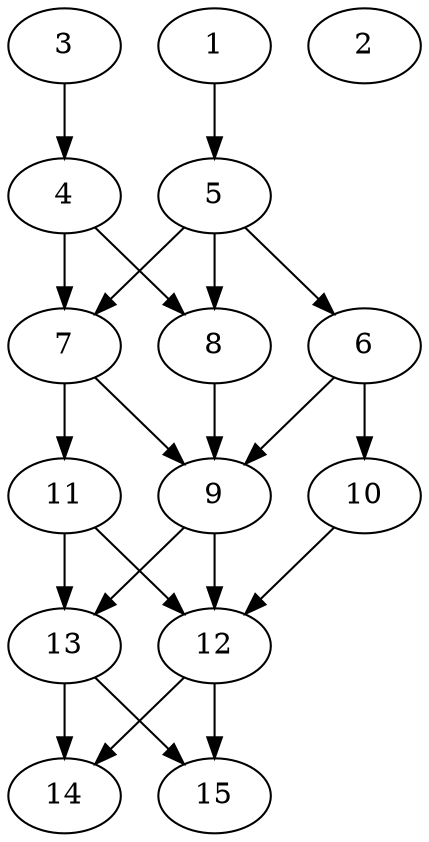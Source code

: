 // DAG automatically generated by daggen at Thu Oct  3 13:59:27 2019
// ./daggen --dot -n 15 --ccr 0.4 --fat 0.5 --regular 0.9 --density 0.9 --mindata 5242880 --maxdata 52428800 
digraph G {
  1 [size="68344320", alpha="0.05", expect_size="27337728"] 
  1 -> 5 [size ="27337728"]
  2 [size="60323840", alpha="0.14", expect_size="24129536"] 
  3 [size="129756160", alpha="0.12", expect_size="51902464"] 
  3 -> 4 [size ="51902464"]
  4 [size="58060800", alpha="0.04", expect_size="23224320"] 
  4 -> 7 [size ="23224320"]
  4 -> 8 [size ="23224320"]
  5 [size="64545280", alpha="0.13", expect_size="25818112"] 
  5 -> 6 [size ="25818112"]
  5 -> 7 [size ="25818112"]
  5 -> 8 [size ="25818112"]
  6 [size="49664000", alpha="0.07", expect_size="19865600"] 
  6 -> 9 [size ="19865600"]
  6 -> 10 [size ="19865600"]
  7 [size="49448960", alpha="0.16", expect_size="19779584"] 
  7 -> 9 [size ="19779584"]
  7 -> 11 [size ="19779584"]
  8 [size="84019200", alpha="0.20", expect_size="33607680"] 
  8 -> 9 [size ="33607680"]
  9 [size="62479360", alpha="0.06", expect_size="24991744"] 
  9 -> 12 [size ="24991744"]
  9 -> 13 [size ="24991744"]
  10 [size="28336640", alpha="0.12", expect_size="11334656"] 
  10 -> 12 [size ="11334656"]
  11 [size="129338880", alpha="0.13", expect_size="51735552"] 
  11 -> 12 [size ="51735552"]
  11 -> 13 [size ="51735552"]
  12 [size="39111680", alpha="0.05", expect_size="15644672"] 
  12 -> 14 [size ="15644672"]
  12 -> 15 [size ="15644672"]
  13 [size="124142080", alpha="0.00", expect_size="49656832"] 
  13 -> 14 [size ="49656832"]
  13 -> 15 [size ="49656832"]
  14 [size="77527040", alpha="0.01", expect_size="31010816"] 
  15 [size="100198400", alpha="0.12", expect_size="40079360"] 
}
